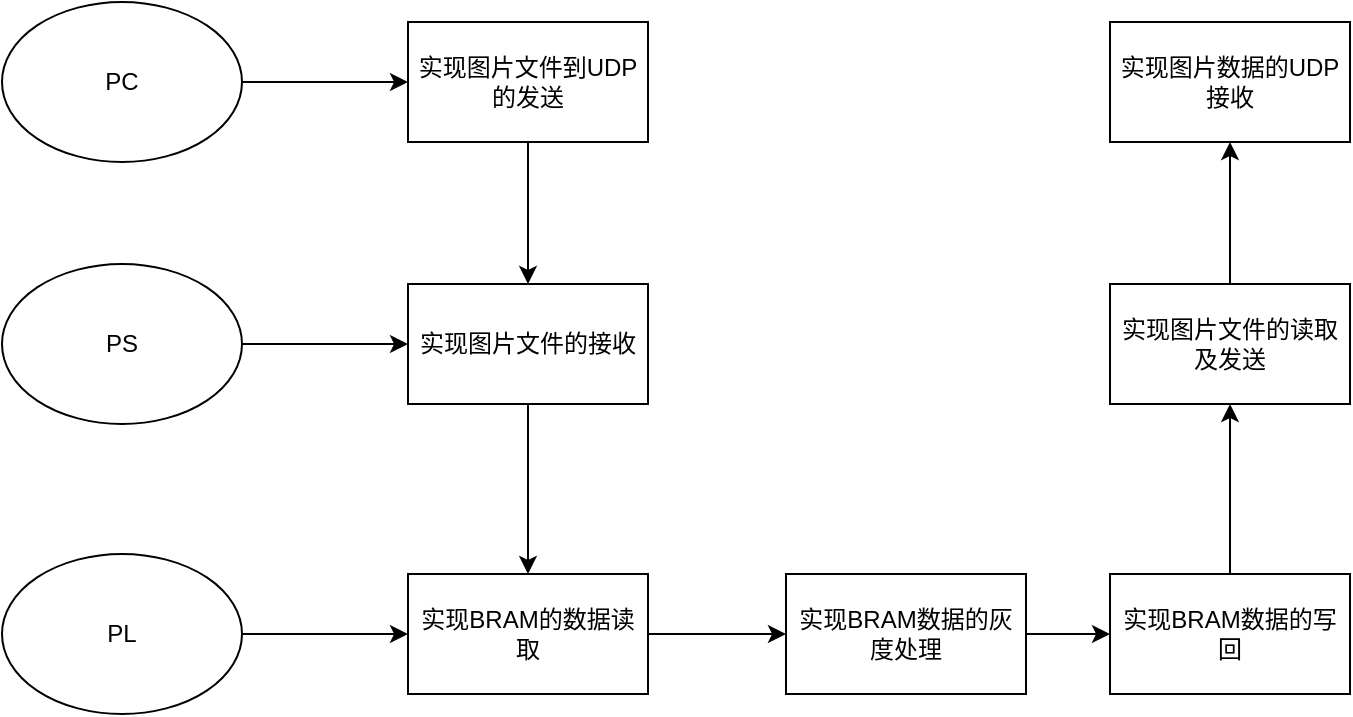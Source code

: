 <mxfile version="18.0.6" type="device" pages="4"><diagram id="HrKo_eKujefO3dNRXb7b" name="系统模型"><mxGraphModel dx="1038" dy="649" grid="0" gridSize="10" guides="1" tooltips="1" connect="1" arrows="1" fold="1" page="1" pageScale="1" pageWidth="827" pageHeight="1169" math="0" shadow="0"><root><mxCell id="0"/><mxCell id="1" parent="0"/><mxCell id="xLDlpwbl-SyQM-0RMaFN-6" style="edgeStyle=orthogonalEdgeStyle;rounded=0;orthogonalLoop=1;jettySize=auto;html=1;exitX=1;exitY=0.5;exitDx=0;exitDy=0;" parent="1" source="xLDlpwbl-SyQM-0RMaFN-1" target="xLDlpwbl-SyQM-0RMaFN-5" edge="1"><mxGeometry relative="1" as="geometry"/></mxCell><mxCell id="xLDlpwbl-SyQM-0RMaFN-1" value="PC" style="ellipse;whiteSpace=wrap;html=1;" parent="1" vertex="1"><mxGeometry x="38" y="87" width="120" height="80" as="geometry"/></mxCell><mxCell id="xLDlpwbl-SyQM-0RMaFN-8" style="edgeStyle=orthogonalEdgeStyle;rounded=0;orthogonalLoop=1;jettySize=auto;html=1;exitX=1;exitY=0.5;exitDx=0;exitDy=0;" parent="1" source="xLDlpwbl-SyQM-0RMaFN-3" target="xLDlpwbl-SyQM-0RMaFN-7" edge="1"><mxGeometry relative="1" as="geometry"/></mxCell><mxCell id="xLDlpwbl-SyQM-0RMaFN-3" value="PS" style="ellipse;whiteSpace=wrap;html=1;" parent="1" vertex="1"><mxGeometry x="38" y="218" width="120" height="80" as="geometry"/></mxCell><mxCell id="xLDlpwbl-SyQM-0RMaFN-10" style="edgeStyle=orthogonalEdgeStyle;rounded=0;orthogonalLoop=1;jettySize=auto;html=1;exitX=1;exitY=0.5;exitDx=0;exitDy=0;" parent="1" source="xLDlpwbl-SyQM-0RMaFN-4" target="xLDlpwbl-SyQM-0RMaFN-9" edge="1"><mxGeometry relative="1" as="geometry"/></mxCell><mxCell id="xLDlpwbl-SyQM-0RMaFN-4" value="PL" style="ellipse;whiteSpace=wrap;html=1;" parent="1" vertex="1"><mxGeometry x="38" y="363" width="120" height="80" as="geometry"/></mxCell><mxCell id="xLDlpwbl-SyQM-0RMaFN-19" style="edgeStyle=orthogonalEdgeStyle;rounded=0;orthogonalLoop=1;jettySize=auto;html=1;exitX=0.5;exitY=1;exitDx=0;exitDy=0;" parent="1" source="xLDlpwbl-SyQM-0RMaFN-5" target="xLDlpwbl-SyQM-0RMaFN-7" edge="1"><mxGeometry relative="1" as="geometry"/></mxCell><mxCell id="xLDlpwbl-SyQM-0RMaFN-5" value="实现图片文件到UDP的发送" style="rounded=0;whiteSpace=wrap;html=1;" parent="1" vertex="1"><mxGeometry x="241" y="97" width="120" height="60" as="geometry"/></mxCell><mxCell id="xLDlpwbl-SyQM-0RMaFN-20" style="edgeStyle=orthogonalEdgeStyle;rounded=0;orthogonalLoop=1;jettySize=auto;html=1;exitX=0.5;exitY=1;exitDx=0;exitDy=0;" parent="1" source="xLDlpwbl-SyQM-0RMaFN-7" target="xLDlpwbl-SyQM-0RMaFN-9" edge="1"><mxGeometry relative="1" as="geometry"/></mxCell><mxCell id="xLDlpwbl-SyQM-0RMaFN-7" value="实现图片文件的接收" style="rounded=0;whiteSpace=wrap;html=1;" parent="1" vertex="1"><mxGeometry x="241" y="228" width="120" height="60" as="geometry"/></mxCell><mxCell id="xLDlpwbl-SyQM-0RMaFN-12" style="edgeStyle=orthogonalEdgeStyle;rounded=0;orthogonalLoop=1;jettySize=auto;html=1;exitX=1;exitY=0.5;exitDx=0;exitDy=0;" parent="1" source="xLDlpwbl-SyQM-0RMaFN-9" target="xLDlpwbl-SyQM-0RMaFN-11" edge="1"><mxGeometry relative="1" as="geometry"/></mxCell><mxCell id="xLDlpwbl-SyQM-0RMaFN-9" value="实现BRAM的数据读取" style="rounded=0;whiteSpace=wrap;html=1;" parent="1" vertex="1"><mxGeometry x="241" y="373" width="120" height="60" as="geometry"/></mxCell><mxCell id="xLDlpwbl-SyQM-0RMaFN-14" style="edgeStyle=orthogonalEdgeStyle;rounded=0;orthogonalLoop=1;jettySize=auto;html=1;exitX=1;exitY=0.5;exitDx=0;exitDy=0;" parent="1" source="xLDlpwbl-SyQM-0RMaFN-11" target="xLDlpwbl-SyQM-0RMaFN-13" edge="1"><mxGeometry relative="1" as="geometry"/></mxCell><mxCell id="xLDlpwbl-SyQM-0RMaFN-11" value="实现BRAM数据的灰度处理" style="rounded=0;whiteSpace=wrap;html=1;" parent="1" vertex="1"><mxGeometry x="430" y="373" width="120" height="60" as="geometry"/></mxCell><mxCell id="xLDlpwbl-SyQM-0RMaFN-17" style="edgeStyle=orthogonalEdgeStyle;rounded=0;orthogonalLoop=1;jettySize=auto;html=1;exitX=0.5;exitY=0;exitDx=0;exitDy=0;" parent="1" source="xLDlpwbl-SyQM-0RMaFN-13" target="xLDlpwbl-SyQM-0RMaFN-15" edge="1"><mxGeometry relative="1" as="geometry"/></mxCell><mxCell id="xLDlpwbl-SyQM-0RMaFN-13" value="实现BRAM数据的写回" style="rounded=0;whiteSpace=wrap;html=1;" parent="1" vertex="1"><mxGeometry x="592" y="373" width="120" height="60" as="geometry"/></mxCell><mxCell id="xLDlpwbl-SyQM-0RMaFN-18" style="edgeStyle=orthogonalEdgeStyle;rounded=0;orthogonalLoop=1;jettySize=auto;html=1;exitX=0.5;exitY=0;exitDx=0;exitDy=0;entryX=0.5;entryY=1;entryDx=0;entryDy=0;" parent="1" source="xLDlpwbl-SyQM-0RMaFN-15" target="xLDlpwbl-SyQM-0RMaFN-16" edge="1"><mxGeometry relative="1" as="geometry"/></mxCell><mxCell id="xLDlpwbl-SyQM-0RMaFN-15" value="实现图片文件的读取及发送" style="rounded=0;whiteSpace=wrap;html=1;" parent="1" vertex="1"><mxGeometry x="592" y="228" width="120" height="60" as="geometry"/></mxCell><mxCell id="xLDlpwbl-SyQM-0RMaFN-16" value="实现图片数据的UDP接收" style="rounded=0;whiteSpace=wrap;html=1;" parent="1" vertex="1"><mxGeometry x="592" y="97" width="120" height="60" as="geometry"/></mxCell></root></mxGraphModel></diagram><diagram id="DahIj4vTz0O3RCcRvH5f" name="PC模型"><mxGraphModel dx="1038" dy="649" grid="0" gridSize="10" guides="1" tooltips="1" connect="1" arrows="1" fold="1" page="1" pageScale="1" pageWidth="827" pageHeight="1169" math="0" shadow="0"><root><mxCell id="6HHR4eenq_n9dRcyGoPN-0"/><mxCell id="6HHR4eenq_n9dRcyGoPN-1" parent="6HHR4eenq_n9dRcyGoPN-0"/><mxCell id="GN9431EgalmqUnp8cq8h-0" value="第一阶段" style="shape=step;perimeter=stepPerimeter;whiteSpace=wrap;html=1;fixedSize=1;" parent="6HHR4eenq_n9dRcyGoPN-1" vertex="1"><mxGeometry x="37" y="26" width="120" height="80" as="geometry"/></mxCell><mxCell id="GN9431EgalmqUnp8cq8h-1" value="第二阶段" style="shape=step;perimeter=stepPerimeter;whiteSpace=wrap;html=1;fixedSize=1;" parent="6HHR4eenq_n9dRcyGoPN-1" vertex="1"><mxGeometry x="37" y="240" width="120" height="80" as="geometry"/></mxCell><mxCell id="GN9431EgalmqUnp8cq8h-2" value="文件读取到Bytearray" style="rounded=0;whiteSpace=wrap;html=1;" parent="6HHR4eenq_n9dRcyGoPN-1" vertex="1"><mxGeometry x="252" y="38" width="120" height="60" as="geometry"/></mxCell><mxCell id="GN9431EgalmqUnp8cq8h-3" value="Bytearray发送到UDP协议" style="rounded=0;whiteSpace=wrap;html=1;" parent="6HHR4eenq_n9dRcyGoPN-1" vertex="1"><mxGeometry x="438" y="38" width="120" height="60" as="geometry"/></mxCell><mxCell id="GN9431EgalmqUnp8cq8h-4" value="控件写入到文件" style="rounded=0;whiteSpace=wrap;html=1;" parent="6HHR4eenq_n9dRcyGoPN-1" vertex="1"><mxGeometry x="252" y="250" width="120" height="60" as="geometry"/></mxCell><mxCell id="GN9431EgalmqUnp8cq8h-5" value="UDP接收到ByteArray" style="rounded=0;whiteSpace=wrap;html=1;" parent="6HHR4eenq_n9dRcyGoPN-1" vertex="1"><mxGeometry x="624" y="38" width="120" height="60" as="geometry"/></mxCell><mxCell id="GN9431EgalmqUnp8cq8h-6" value="文件读取到控件" style="rounded=0;whiteSpace=wrap;html=1;" parent="6HHR4eenq_n9dRcyGoPN-1" vertex="1"><mxGeometry x="626" y="250" width="120" height="60" as="geometry"/></mxCell></root></mxGraphModel></diagram><diagram id="D2pTne0WAuukNKCGSS-6" name="PS模型"><mxGraphModel dx="1038" dy="649" grid="0" gridSize="10" guides="1" tooltips="1" connect="1" arrows="1" fold="1" page="1" pageScale="1" pageWidth="827" pageHeight="1169" math="0" shadow="0"><root><mxCell id="4XH6g8VKBG6QkmrWaO0O-0"/><mxCell id="4XH6g8VKBG6QkmrWaO0O-1" parent="4XH6g8VKBG6QkmrWaO0O-0"/><mxCell id="EKtwyoKsOBaVHDZ4T_Bc-3" style="edgeStyle=orthogonalEdgeStyle;rounded=0;orthogonalLoop=1;jettySize=auto;html=1;exitX=1;exitY=0.5;exitDx=0;exitDy=0;" parent="4XH6g8VKBG6QkmrWaO0O-1" source="EKtwyoKsOBaVHDZ4T_Bc-0" target="EKtwyoKsOBaVHDZ4T_Bc-1" edge="1"><mxGeometry relative="1" as="geometry"/></mxCell><mxCell id="EKtwyoKsOBaVHDZ4T_Bc-0" value="第一阶段" style="shape=step;perimeter=stepPerimeter;whiteSpace=wrap;html=1;fixedSize=1;" parent="4XH6g8VKBG6QkmrWaO0O-1" vertex="1"><mxGeometry x="33" y="36" width="120" height="80" as="geometry"/></mxCell><mxCell id="EKtwyoKsOBaVHDZ4T_Bc-4" style="edgeStyle=orthogonalEdgeStyle;rounded=0;orthogonalLoop=1;jettySize=auto;html=1;exitX=1;exitY=0.5;exitDx=0;exitDy=0;" parent="4XH6g8VKBG6QkmrWaO0O-1" source="EKtwyoKsOBaVHDZ4T_Bc-1" target="EKtwyoKsOBaVHDZ4T_Bc-2" edge="1"><mxGeometry relative="1" as="geometry"/></mxCell><mxCell id="EKtwyoKsOBaVHDZ4T_Bc-9" style="edgeStyle=orthogonalEdgeStyle;rounded=0;orthogonalLoop=1;jettySize=auto;html=1;exitX=0.5;exitY=1;exitDx=0;exitDy=0;entryX=0.5;entryY=0;entryDx=0;entryDy=0;" parent="4XH6g8VKBG6QkmrWaO0O-1" source="EKtwyoKsOBaVHDZ4T_Bc-1" target="EKtwyoKsOBaVHDZ4T_Bc-5" edge="1"><mxGeometry relative="1" as="geometry"/></mxCell><mxCell id="EKtwyoKsOBaVHDZ4T_Bc-1" value="UDP图片数据接收" style="rounded=0;whiteSpace=wrap;html=1;" parent="4XH6g8VKBG6QkmrWaO0O-1" vertex="1"><mxGeometry x="264" y="46" width="120" height="60" as="geometry"/></mxCell><mxCell id="EKtwyoKsOBaVHDZ4T_Bc-2" value="UDP图片数据返回" style="rounded=0;whiteSpace=wrap;html=1;" parent="4XH6g8VKBG6QkmrWaO0O-1" vertex="1"><mxGeometry x="618" y="46" width="120" height="60" as="geometry"/></mxCell><mxCell id="EKtwyoKsOBaVHDZ4T_Bc-5" value="BRAM数据写入" style="rounded=0;whiteSpace=wrap;html=1;" parent="4XH6g8VKBG6QkmrWaO0O-1" vertex="1"><mxGeometry x="264" y="211" width="120" height="60" as="geometry"/></mxCell><mxCell id="EKtwyoKsOBaVHDZ4T_Bc-7" style="edgeStyle=orthogonalEdgeStyle;rounded=0;orthogonalLoop=1;jettySize=auto;html=1;exitX=1;exitY=0.5;exitDx=0;exitDy=0;" parent="4XH6g8VKBG6QkmrWaO0O-1" source="EKtwyoKsOBaVHDZ4T_Bc-6" target="EKtwyoKsOBaVHDZ4T_Bc-5" edge="1"><mxGeometry relative="1" as="geometry"/></mxCell><mxCell id="EKtwyoKsOBaVHDZ4T_Bc-6" value="第二阶段" style="shape=step;perimeter=stepPerimeter;whiteSpace=wrap;html=1;fixedSize=1;" parent="4XH6g8VKBG6QkmrWaO0O-1" vertex="1"><mxGeometry x="33" y="201" width="120" height="80" as="geometry"/></mxCell><mxCell id="EKtwyoKsOBaVHDZ4T_Bc-11" style="edgeStyle=orthogonalEdgeStyle;rounded=0;orthogonalLoop=1;jettySize=auto;html=1;exitX=0.5;exitY=0;exitDx=0;exitDy=0;entryX=0.5;entryY=1;entryDx=0;entryDy=0;" parent="4XH6g8VKBG6QkmrWaO0O-1" source="EKtwyoKsOBaVHDZ4T_Bc-8" target="EKtwyoKsOBaVHDZ4T_Bc-2" edge="1"><mxGeometry relative="1" as="geometry"/></mxCell><mxCell id="EKtwyoKsOBaVHDZ4T_Bc-8" value="BRAM数据接收" style="rounded=0;whiteSpace=wrap;html=1;" parent="4XH6g8VKBG6QkmrWaO0O-1" vertex="1"><mxGeometry x="618" y="211" width="120" height="60" as="geometry"/></mxCell></root></mxGraphModel></diagram><diagram id="9tYoIDDqsWm6__ZVPsOc" name="PL模型"><mxGraphModel dx="1038" dy="649" grid="0" gridSize="10" guides="1" tooltips="1" connect="1" arrows="1" fold="1" page="1" pageScale="1" pageWidth="827" pageHeight="1169" math="0" shadow="0"><root><mxCell id="0"/><mxCell id="1" parent="0"/><mxCell id="NQa4cuWkfoo9skVRL5oW-1" value="第一阶段" style="shape=step;perimeter=stepPerimeter;whiteSpace=wrap;html=1;fixedSize=1;" parent="1" vertex="1"><mxGeometry x="29" y="71" width="120" height="80" as="geometry"/></mxCell><mxCell id="NQa4cuWkfoo9skVRL5oW-6" style="edgeStyle=orthogonalEdgeStyle;rounded=0;orthogonalLoop=1;jettySize=auto;html=1;exitX=0.5;exitY=1;exitDx=0;exitDy=0;" parent="1" source="NQa4cuWkfoo9skVRL5oW-2" target="NQa4cuWkfoo9skVRL5oW-5" edge="1"><mxGeometry relative="1" as="geometry"/></mxCell><mxCell id="NQa4cuWkfoo9skVRL5oW-2" value="BRAM数据读取" style="rounded=0;whiteSpace=wrap;html=1;" parent="1" vertex="1"><mxGeometry x="252" y="81" width="120" height="60" as="geometry"/></mxCell><mxCell id="NQa4cuWkfoo9skVRL5oW-3" value="BRAM数据发送" style="rounded=0;whiteSpace=wrap;html=1;" parent="1" vertex="1"><mxGeometry x="564" y="81" width="120" height="60" as="geometry"/></mxCell><mxCell id="NQa4cuWkfoo9skVRL5oW-4" value="第二阶段" style="shape=step;perimeter=stepPerimeter;whiteSpace=wrap;html=1;fixedSize=1;" parent="1" vertex="1"><mxGeometry x="29" y="270" width="120" height="80" as="geometry"/></mxCell><mxCell id="NQa4cuWkfoo9skVRL5oW-7" style="edgeStyle=orthogonalEdgeStyle;rounded=0;orthogonalLoop=1;jettySize=auto;html=1;exitX=1;exitY=0.5;exitDx=0;exitDy=0;" parent="1" source="NQa4cuWkfoo9skVRL5oW-5" target="NQa4cuWkfoo9skVRL5oW-3" edge="1"><mxGeometry relative="1" as="geometry"/></mxCell><mxCell id="NQa4cuWkfoo9skVRL5oW-5" value="BRAM数据灰度" style="rounded=0;whiteSpace=wrap;html=1;" parent="1" vertex="1"><mxGeometry x="252" y="282" width="120" height="60" as="geometry"/></mxCell><mxCell id="NQa4cuWkfoo9skVRL5oW-8" value="本次设计只考虑数据链导通，暂时不考虑功能的复杂性" style="text;html=1;align=center;verticalAlign=middle;resizable=0;points=[];autosize=1;strokeColor=none;fillColor=none;" parent="1" vertex="1"><mxGeometry x="391" y="327" width="298" height="18" as="geometry"/></mxCell><mxCell id="6j9aMp-MQ1fFyaRclufi-1" value="实现一个BRAM的数据传输模型" style="text;html=1;align=center;verticalAlign=middle;resizable=0;points=[];autosize=1;strokeColor=none;fillColor=none;" vertex="1" parent="1"><mxGeometry x="372" y="38" width="176" height="18" as="geometry"/></mxCell><mxCell id="6j9aMp-MQ1fFyaRclufi-7" style="edgeStyle=orthogonalEdgeStyle;rounded=0;orthogonalLoop=1;jettySize=auto;html=1;exitX=1;exitY=0.5;exitDx=0;exitDy=0;" edge="1" parent="1" source="6j9aMp-MQ1fFyaRclufi-4" target="6j9aMp-MQ1fFyaRclufi-5"><mxGeometry relative="1" as="geometry"/></mxCell><mxCell id="6j9aMp-MQ1fFyaRclufi-4" value="设计的最高要求：数据处理流" style="whiteSpace=wrap;html=1;aspect=fixed;" vertex="1" parent="1"><mxGeometry x="31" y="505" width="80" height="80" as="geometry"/></mxCell><mxCell id="6j9aMp-MQ1fFyaRclufi-9" style="edgeStyle=orthogonalEdgeStyle;rounded=0;orthogonalLoop=1;jettySize=auto;html=1;exitX=1;exitY=0.5;exitDx=0;exitDy=0;" edge="1" parent="1" source="6j9aMp-MQ1fFyaRclufi-5" target="6j9aMp-MQ1fFyaRclufi-8"><mxGeometry relative="1" as="geometry"/></mxCell><mxCell id="6j9aMp-MQ1fFyaRclufi-5" value="所有的标准模块采用合理的方式进行储存" style="whiteSpace=wrap;html=1;aspect=fixed;" vertex="1" parent="1"><mxGeometry x="178" y="505" width="80" height="80" as="geometry"/></mxCell><mxCell id="6j9aMp-MQ1fFyaRclufi-8" value="数据流的核心在于如何增强整个设计的速度和面积效率" style="shape=hexagon;perimeter=hexagonPerimeter2;whiteSpace=wrap;html=1;fixedSize=1;" vertex="1" parent="1"><mxGeometry x="333" y="505" width="120" height="80" as="geometry"/></mxCell></root></mxGraphModel></diagram></mxfile>